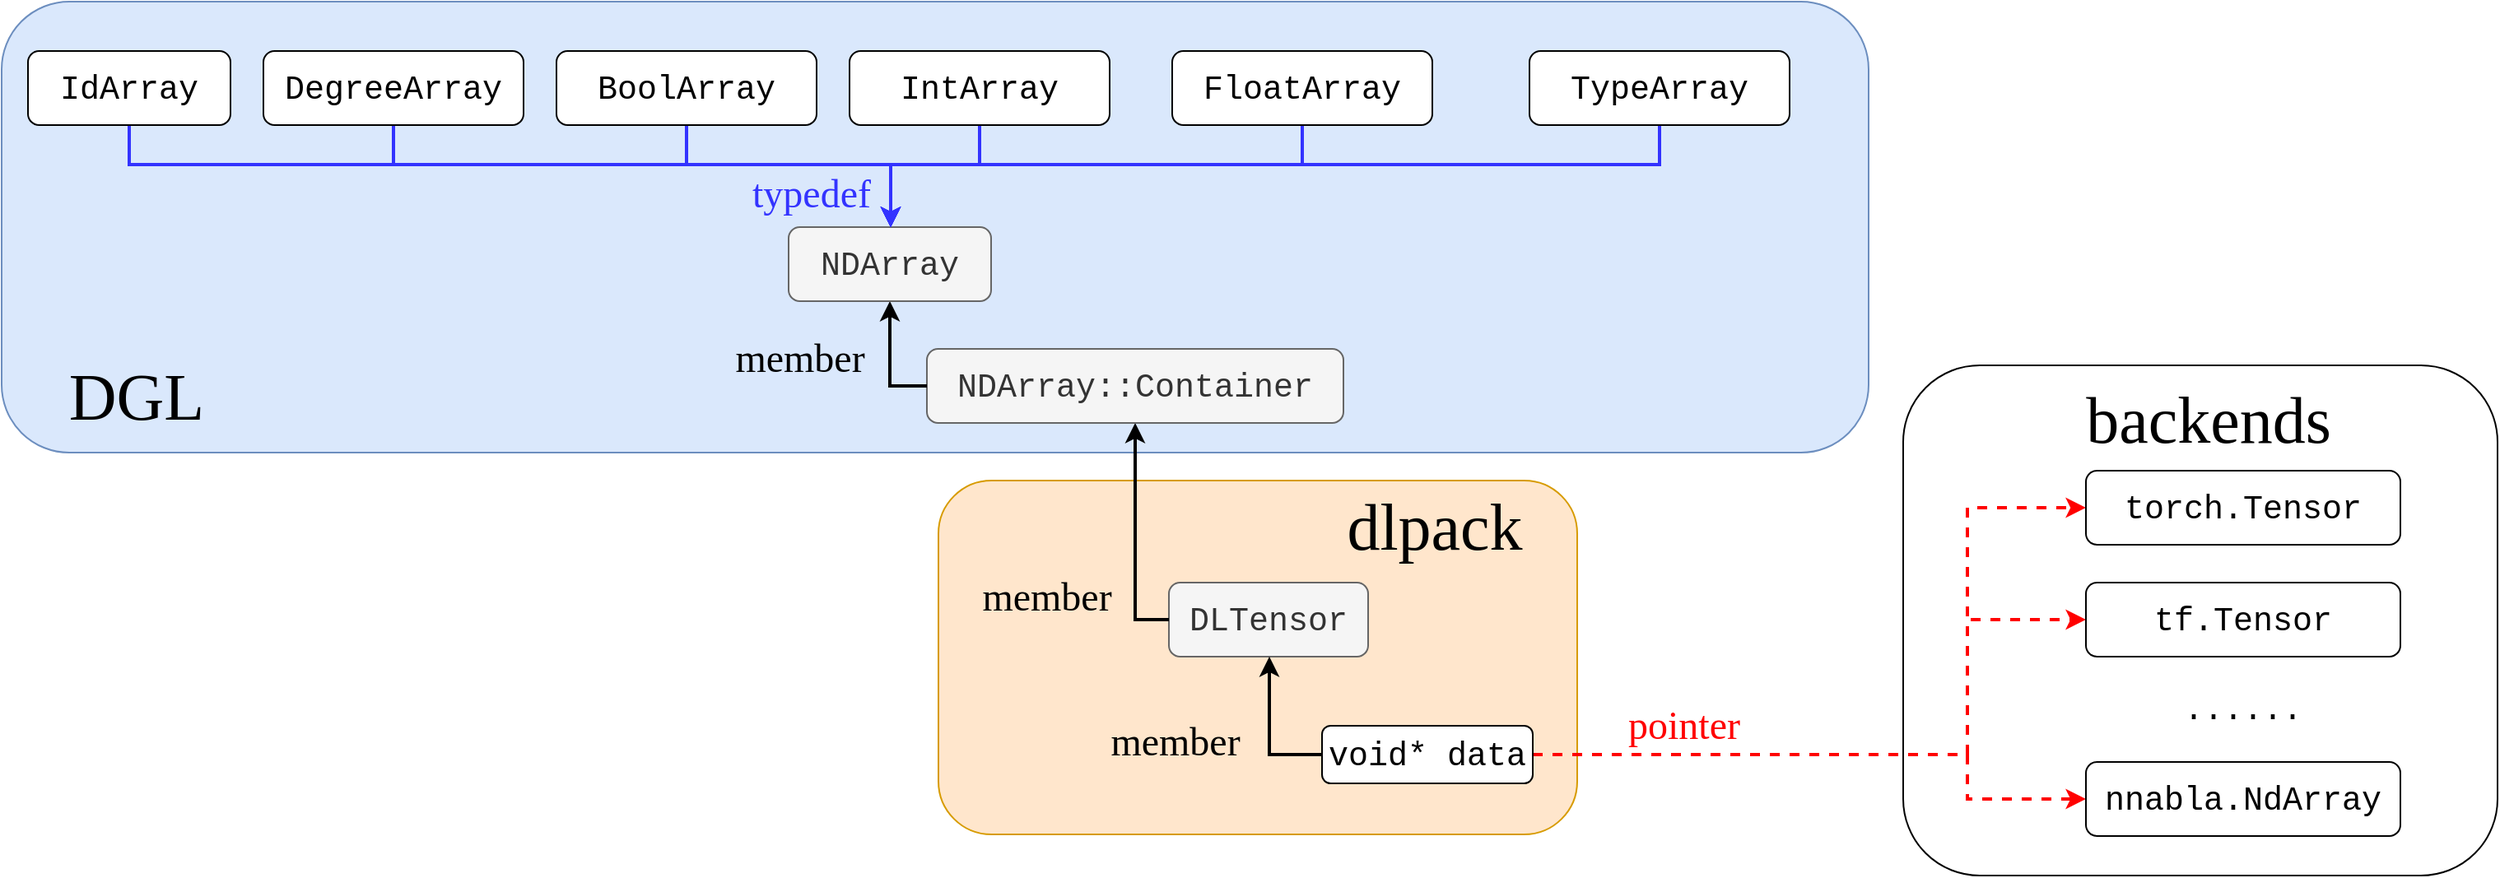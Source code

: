 <mxfile version="15.8.7" type="device"><diagram id="isak7Jh-OCFRt2U0UdQf" name="Page-1"><mxGraphModel dx="2945" dy="1695" grid="0" gridSize="10" guides="1" tooltips="1" connect="1" arrows="1" fold="1" page="0" pageScale="1" pageWidth="827" pageHeight="1169" math="0" shadow="0"><root><mxCell id="0"/><mxCell id="1" parent="0"/><mxCell id="oZp763duWZMSPAbhiOC--38" value="" style="rounded=1;whiteSpace=wrap;html=1;fontFamily=Georgia;fontSize=24;" vertex="1" parent="1"><mxGeometry x="1088" y="357" width="361" height="310" as="geometry"/></mxCell><mxCell id="oZp763duWZMSPAbhiOC--37" value="" style="rounded=1;whiteSpace=wrap;html=1;fontFamily=Georgia;fontSize=24;fillColor=#ffe6cc;strokeColor=#d79b00;" vertex="1" parent="1"><mxGeometry x="502" y="427" width="388" height="215" as="geometry"/></mxCell><mxCell id="oZp763duWZMSPAbhiOC--36" value="" style="rounded=1;whiteSpace=wrap;html=1;fontFamily=Georgia;fontSize=24;fillColor=#dae8fc;strokeColor=#6c8ebf;" vertex="1" parent="1"><mxGeometry x="-67" y="136" width="1134" height="274" as="geometry"/></mxCell><mxCell id="oZp763duWZMSPAbhiOC--3" style="edgeStyle=orthogonalEdgeStyle;rounded=0;orthogonalLoop=1;jettySize=auto;html=1;fontFamily=Courier New;fontSize=20;dashed=1;entryX=0;entryY=0.5;entryDx=0;entryDy=0;strokeWidth=2;exitX=1;exitY=0.5;exitDx=0;exitDy=0;strokeColor=#FF0000;" edge="1" parent="1" source="oZp763duWZMSPAbhiOC--31" target="oZp763duWZMSPAbhiOC--2"><mxGeometry relative="1" as="geometry"><Array as="points"><mxPoint x="1127" y="594"/><mxPoint x="1127" y="443"/></Array></mxGeometry></mxCell><mxCell id="oZp763duWZMSPAbhiOC--5" style="edgeStyle=orthogonalEdgeStyle;rounded=0;orthogonalLoop=1;jettySize=auto;html=1;entryX=0;entryY=0.5;entryDx=0;entryDy=0;dashed=1;fontFamily=Courier New;fontSize=20;strokeWidth=2;exitX=1;exitY=0.5;exitDx=0;exitDy=0;strokeColor=#FF0000;" edge="1" parent="1" source="oZp763duWZMSPAbhiOC--31" target="oZp763duWZMSPAbhiOC--4"><mxGeometry relative="1" as="geometry"><Array as="points"><mxPoint x="1127" y="594"/><mxPoint x="1127" y="512"/></Array></mxGeometry></mxCell><mxCell id="oZp763duWZMSPAbhiOC--7" style="edgeStyle=orthogonalEdgeStyle;rounded=0;orthogonalLoop=1;jettySize=auto;html=1;entryX=0;entryY=0.5;entryDx=0;entryDy=0;dashed=1;fontFamily=Courier New;fontSize=20;strokeWidth=2;exitX=1;exitY=0.5;exitDx=0;exitDy=0;strokeColor=#FF0000;" edge="1" parent="1" source="oZp763duWZMSPAbhiOC--31" target="oZp763duWZMSPAbhiOC--6"><mxGeometry relative="1" as="geometry"><Array as="points"><mxPoint x="1127" y="594"/><mxPoint x="1127" y="620"/></Array></mxGeometry></mxCell><mxCell id="oZp763duWZMSPAbhiOC--1" value="&lt;font face=&quot;Courier New&quot; style=&quot;font-size: 20px&quot;&gt;DLTensor&lt;/font&gt;" style="rounded=1;whiteSpace=wrap;html=1;fillColor=#f5f5f5;fontColor=#333333;strokeColor=#666666;" vertex="1" parent="1"><mxGeometry x="642" y="489" width="121" height="45" as="geometry"/></mxCell><mxCell id="oZp763duWZMSPAbhiOC--2" value="&lt;font face=&quot;Courier New&quot; style=&quot;font-size: 20px&quot;&gt;torch.Tensor&lt;br&gt;&lt;/font&gt;" style="rounded=1;whiteSpace=wrap;html=1;" vertex="1" parent="1"><mxGeometry x="1199" y="421" width="191" height="45" as="geometry"/></mxCell><mxCell id="oZp763duWZMSPAbhiOC--4" value="&lt;font face=&quot;Courier New&quot; style=&quot;font-size: 20px&quot;&gt;tf.Tensor&lt;br&gt;&lt;/font&gt;" style="rounded=1;whiteSpace=wrap;html=1;" vertex="1" parent="1"><mxGeometry x="1199" y="489" width="191" height="45" as="geometry"/></mxCell><mxCell id="oZp763duWZMSPAbhiOC--6" value="&lt;font face=&quot;Courier New&quot; style=&quot;font-size: 20px&quot;&gt;nnabla.NdArray&lt;br&gt;&lt;/font&gt;" style="rounded=1;whiteSpace=wrap;html=1;" vertex="1" parent="1"><mxGeometry x="1199" y="598" width="191" height="45" as="geometry"/></mxCell><mxCell id="oZp763duWZMSPAbhiOC--10" style="edgeStyle=orthogonalEdgeStyle;rounded=0;orthogonalLoop=1;jettySize=auto;html=1;fontFamily=Courier New;fontSize=20;strokeWidth=2;exitX=0;exitY=0.5;exitDx=0;exitDy=0;" edge="1" parent="1" source="oZp763duWZMSPAbhiOC--1" target="oZp763duWZMSPAbhiOC--8"><mxGeometry relative="1" as="geometry"><mxPoint x="537" y="474" as="sourcePoint"/></mxGeometry></mxCell><mxCell id="oZp763duWZMSPAbhiOC--8" value="&lt;font face=&quot;Courier New&quot; style=&quot;font-size: 20px&quot;&gt;NDArray::Container&lt;/font&gt;" style="rounded=1;whiteSpace=wrap;html=1;fillColor=#f5f5f5;fontColor=#333333;strokeColor=#666666;" vertex="1" parent="1"><mxGeometry x="495" y="347" width="253" height="45" as="geometry"/></mxCell><mxCell id="oZp763duWZMSPAbhiOC--9" value="......" style="text;html=1;strokeColor=none;fillColor=none;align=center;verticalAlign=middle;whiteSpace=wrap;rounded=0;fontFamily=Courier New;fontSize=20;" vertex="1" parent="1"><mxGeometry x="1252" y="551" width="85" height="30" as="geometry"/></mxCell><mxCell id="oZp763duWZMSPAbhiOC--13" style="edgeStyle=orthogonalEdgeStyle;rounded=0;orthogonalLoop=1;jettySize=auto;html=1;fontFamily=Courier New;fontSize=20;strokeWidth=2;exitX=0;exitY=0.5;exitDx=0;exitDy=0;entryX=0.5;entryY=1;entryDx=0;entryDy=0;" edge="1" parent="1" source="oZp763duWZMSPAbhiOC--8" target="oZp763duWZMSPAbhiOC--11"><mxGeometry relative="1" as="geometry"><mxPoint x="425" y="385" as="targetPoint"/></mxGeometry></mxCell><mxCell id="oZp763duWZMSPAbhiOC--11" value="&lt;font face=&quot;Courier New&quot; style=&quot;font-size: 20px&quot;&gt;NDArray&lt;/font&gt;" style="rounded=1;whiteSpace=wrap;html=1;fillColor=#f5f5f5;fontColor=#333333;strokeColor=#666666;" vertex="1" parent="1"><mxGeometry x="411" y="273" width="123" height="45" as="geometry"/></mxCell><mxCell id="oZp763duWZMSPAbhiOC--15" style="edgeStyle=orthogonalEdgeStyle;rounded=0;orthogonalLoop=1;jettySize=auto;html=1;entryX=0.5;entryY=0;entryDx=0;entryDy=0;fontFamily=Courier New;fontSize=20;exitX=0.5;exitY=1;exitDx=0;exitDy=0;fontColor=#3333FF;strokeWidth=2;strokeColor=#3333FF;" edge="1" parent="1" source="oZp763duWZMSPAbhiOC--14" target="oZp763duWZMSPAbhiOC--11"><mxGeometry relative="1" as="geometry"><Array as="points"><mxPoint x="11" y="235"/><mxPoint x="473" y="235"/><mxPoint x="473" y="273"/></Array></mxGeometry></mxCell><mxCell id="oZp763duWZMSPAbhiOC--14" value="&lt;font face=&quot;Courier New&quot; style=&quot;font-size: 20px&quot;&gt;IdArray&lt;/font&gt;" style="rounded=1;whiteSpace=wrap;html=1;" vertex="1" parent="1"><mxGeometry x="-51" y="166" width="123" height="45" as="geometry"/></mxCell><mxCell id="oZp763duWZMSPAbhiOC--17" style="edgeStyle=orthogonalEdgeStyle;rounded=0;orthogonalLoop=1;jettySize=auto;html=1;entryX=0.5;entryY=0;entryDx=0;entryDy=0;fontFamily=Courier New;fontSize=20;fontColor=#3333FF;strokeWidth=2;strokeColor=#3333FF;" edge="1" parent="1" source="oZp763duWZMSPAbhiOC--16" target="oZp763duWZMSPAbhiOC--11"><mxGeometry relative="1" as="geometry"><Array as="points"><mxPoint x="171" y="235"/><mxPoint x="473" y="235"/><mxPoint x="473" y="273"/></Array></mxGeometry></mxCell><mxCell id="oZp763duWZMSPAbhiOC--16" value="&lt;font face=&quot;Courier New&quot; style=&quot;font-size: 20px&quot;&gt;DegreeArray&lt;/font&gt;" style="rounded=1;whiteSpace=wrap;html=1;" vertex="1" parent="1"><mxGeometry x="92" y="166" width="158" height="45" as="geometry"/></mxCell><mxCell id="oZp763duWZMSPAbhiOC--19" style="edgeStyle=orthogonalEdgeStyle;rounded=0;orthogonalLoop=1;jettySize=auto;html=1;entryX=0.5;entryY=0;entryDx=0;entryDy=0;fontFamily=Courier New;fontSize=20;exitX=0.5;exitY=1;exitDx=0;exitDy=0;fontColor=#3333FF;strokeWidth=2;strokeColor=#3333FF;" edge="1" parent="1" source="oZp763duWZMSPAbhiOC--18" target="oZp763duWZMSPAbhiOC--11"><mxGeometry relative="1" as="geometry"><Array as="points"><mxPoint x="349" y="235"/><mxPoint x="473" y="235"/><mxPoint x="473" y="273"/></Array></mxGeometry></mxCell><mxCell id="oZp763duWZMSPAbhiOC--18" value="&lt;font face=&quot;Courier New&quot; style=&quot;font-size: 20px&quot;&gt;BoolArray&lt;/font&gt;" style="rounded=1;whiteSpace=wrap;html=1;" vertex="1" parent="1"><mxGeometry x="270" y="166" width="158" height="45" as="geometry"/></mxCell><mxCell id="oZp763duWZMSPAbhiOC--21" style="edgeStyle=orthogonalEdgeStyle;rounded=0;orthogonalLoop=1;jettySize=auto;html=1;entryX=0.5;entryY=0;entryDx=0;entryDy=0;fontFamily=Courier New;fontSize=20;exitX=0.5;exitY=1;exitDx=0;exitDy=0;fontColor=#3333FF;strokeWidth=2;strokeColor=#3333FF;" edge="1" parent="1" source="oZp763duWZMSPAbhiOC--20" target="oZp763duWZMSPAbhiOC--11"><mxGeometry relative="1" as="geometry"><Array as="points"><mxPoint x="527" y="235"/><mxPoint x="473" y="235"/><mxPoint x="473" y="273"/></Array></mxGeometry></mxCell><mxCell id="oZp763duWZMSPAbhiOC--20" value="&lt;font face=&quot;Courier New&quot;&gt;&lt;span style=&quot;font-size: 20px&quot;&gt;IntArray&lt;/span&gt;&lt;/font&gt;" style="rounded=1;whiteSpace=wrap;html=1;" vertex="1" parent="1"><mxGeometry x="448" y="166" width="158" height="45" as="geometry"/></mxCell><mxCell id="oZp763duWZMSPAbhiOC--23" style="edgeStyle=orthogonalEdgeStyle;rounded=0;orthogonalLoop=1;jettySize=auto;html=1;fontFamily=Courier New;fontSize=20;fontColor=#3333FF;strokeWidth=2;strokeColor=#3333FF;" edge="1" parent="1" source="oZp763duWZMSPAbhiOC--22" target="oZp763duWZMSPAbhiOC--11"><mxGeometry relative="1" as="geometry"><Array as="points"><mxPoint x="723" y="235"/><mxPoint x="473" y="235"/></Array></mxGeometry></mxCell><mxCell id="oZp763duWZMSPAbhiOC--22" value="&lt;font face=&quot;Courier New&quot;&gt;&lt;span style=&quot;font-size: 20px&quot;&gt;FloatArray&lt;/span&gt;&lt;/font&gt;" style="rounded=1;whiteSpace=wrap;html=1;" vertex="1" parent="1"><mxGeometry x="644" y="166" width="158" height="45" as="geometry"/></mxCell><mxCell id="oZp763duWZMSPAbhiOC--25" style="edgeStyle=orthogonalEdgeStyle;rounded=0;orthogonalLoop=1;jettySize=auto;html=1;entryX=0.5;entryY=0;entryDx=0;entryDy=0;fontFamily=Courier New;fontSize=20;fontColor=#3333FF;strokeWidth=2;strokeColor=#3333FF;" edge="1" parent="1" source="oZp763duWZMSPAbhiOC--24" target="oZp763duWZMSPAbhiOC--11"><mxGeometry relative="1" as="geometry"><Array as="points"><mxPoint x="940" y="235"/><mxPoint x="473" y="235"/><mxPoint x="473" y="273"/></Array></mxGeometry></mxCell><mxCell id="oZp763duWZMSPAbhiOC--24" value="&lt;font face=&quot;Courier New&quot;&gt;&lt;span style=&quot;font-size: 20px&quot;&gt;TypeArray&lt;/span&gt;&lt;/font&gt;" style="rounded=1;whiteSpace=wrap;html=1;" vertex="1" parent="1"><mxGeometry x="861" y="166" width="158" height="45" as="geometry"/></mxCell><mxCell id="oZp763duWZMSPAbhiOC--26" value="&lt;font face=&quot;Georgia&quot; style=&quot;font-size: 24px&quot;&gt;&lt;span style=&quot;font-weight: normal&quot;&gt;typedef&lt;/span&gt;&lt;/font&gt;" style="text;html=1;strokeColor=none;fillColor=none;align=center;verticalAlign=middle;whiteSpace=wrap;rounded=0;fontFamily=Courier New;fontSize=20;fontStyle=1;fontColor=#3333FF;" vertex="1" parent="1"><mxGeometry x="395" y="238" width="60" height="30" as="geometry"/></mxCell><mxCell id="oZp763duWZMSPAbhiOC--29" value="&lt;font face=&quot;Georgia&quot; style=&quot;font-size: 24px&quot;&gt;&lt;span style=&quot;font-weight: normal&quot;&gt;member&lt;/span&gt;&lt;/font&gt;" style="text;html=1;strokeColor=none;fillColor=none;align=center;verticalAlign=middle;whiteSpace=wrap;rounded=0;fontFamily=Courier New;fontSize=20;fontStyle=1;fontColor=#000000;" vertex="1" parent="1"><mxGeometry x="388" y="338" width="60" height="30" as="geometry"/></mxCell><mxCell id="oZp763duWZMSPAbhiOC--30" value="&lt;font face=&quot;Georgia&quot; style=&quot;font-size: 24px&quot;&gt;&lt;span style=&quot;font-weight: normal&quot;&gt;member&lt;/span&gt;&lt;/font&gt;" style="text;html=1;strokeColor=none;fillColor=none;align=center;verticalAlign=middle;whiteSpace=wrap;rounded=0;fontFamily=Courier New;fontSize=20;fontStyle=1;fontColor=#000000;" vertex="1" parent="1"><mxGeometry x="538" y="483" width="60" height="30" as="geometry"/></mxCell><mxCell id="oZp763duWZMSPAbhiOC--32" style="edgeStyle=orthogonalEdgeStyle;rounded=0;orthogonalLoop=1;jettySize=auto;html=1;fontFamily=Georgia;fontSize=24;fontColor=#3333FF;strokeColor=#000000;strokeWidth=2;" edge="1" parent="1" source="oZp763duWZMSPAbhiOC--31" target="oZp763duWZMSPAbhiOC--1"><mxGeometry relative="1" as="geometry"><Array as="points"><mxPoint x="703" y="594"/></Array></mxGeometry></mxCell><mxCell id="oZp763duWZMSPAbhiOC--31" value="&lt;font face=&quot;Courier New&quot; style=&quot;font-size: 20px&quot;&gt;void* data&lt;/font&gt;" style="rounded=1;whiteSpace=wrap;html=1;" vertex="1" parent="1"><mxGeometry x="735" y="576" width="128" height="35" as="geometry"/></mxCell><mxCell id="oZp763duWZMSPAbhiOC--34" value="&lt;font face=&quot;Georgia&quot; style=&quot;font-size: 24px&quot;&gt;&lt;span style=&quot;font-weight: normal&quot;&gt;member&lt;/span&gt;&lt;/font&gt;" style="text;html=1;strokeColor=none;fillColor=none;align=center;verticalAlign=middle;whiteSpace=wrap;rounded=0;fontFamily=Courier New;fontSize=20;fontStyle=1;fontColor=#000000;" vertex="1" parent="1"><mxGeometry x="616" y="571" width="60" height="30" as="geometry"/></mxCell><mxCell id="oZp763duWZMSPAbhiOC--35" value="&lt;font face=&quot;Georgia&quot; style=&quot;font-size: 24px&quot; color=&quot;#ff0000&quot;&gt;&lt;span style=&quot;font-weight: normal&quot;&gt;pointer&lt;/span&gt;&lt;/font&gt;" style="text;html=1;strokeColor=none;fillColor=none;align=center;verticalAlign=middle;whiteSpace=wrap;rounded=0;fontFamily=Courier New;fontSize=20;fontStyle=1;fontColor=#3333FF;" vertex="1" parent="1"><mxGeometry x="925" y="561" width="60" height="30" as="geometry"/></mxCell><mxCell id="oZp763duWZMSPAbhiOC--39" value="&lt;font face=&quot;Georgia&quot; size=&quot;1&quot;&gt;&lt;span style=&quot;font-weight: normal ; font-size: 40px&quot;&gt;DGL&lt;/span&gt;&lt;/font&gt;" style="text;html=1;strokeColor=none;fillColor=none;align=center;verticalAlign=middle;whiteSpace=wrap;rounded=0;fontFamily=Courier New;fontSize=20;fontStyle=1;fontColor=#000000;" vertex="1" parent="1"><mxGeometry x="-15" y="360.5" width="60" height="30" as="geometry"/></mxCell><mxCell id="oZp763duWZMSPAbhiOC--40" value="&lt;font face=&quot;Georgia&quot; size=&quot;1&quot;&gt;&lt;span style=&quot;font-weight: normal ; font-size: 40px&quot;&gt;dlpack&lt;/span&gt;&lt;/font&gt;" style="text;html=1;strokeColor=none;fillColor=none;align=center;verticalAlign=middle;whiteSpace=wrap;rounded=0;fontFamily=Courier New;fontSize=20;fontStyle=1;fontColor=#000000;" vertex="1" parent="1"><mxGeometry x="735" y="440" width="137" height="30" as="geometry"/></mxCell><mxCell id="oZp763duWZMSPAbhiOC--41" value="&lt;font face=&quot;Georgia&quot; size=&quot;1&quot;&gt;&lt;span style=&quot;font-weight: normal ; font-size: 40px&quot;&gt;backends&lt;/span&gt;&lt;/font&gt;" style="text;html=1;strokeColor=none;fillColor=none;align=center;verticalAlign=middle;whiteSpace=wrap;rounded=0;fontFamily=Courier New;fontSize=20;fontStyle=1;fontColor=#000000;" vertex="1" parent="1"><mxGeometry x="1205" y="375" width="137" height="30" as="geometry"/></mxCell></root></mxGraphModel></diagram></mxfile>